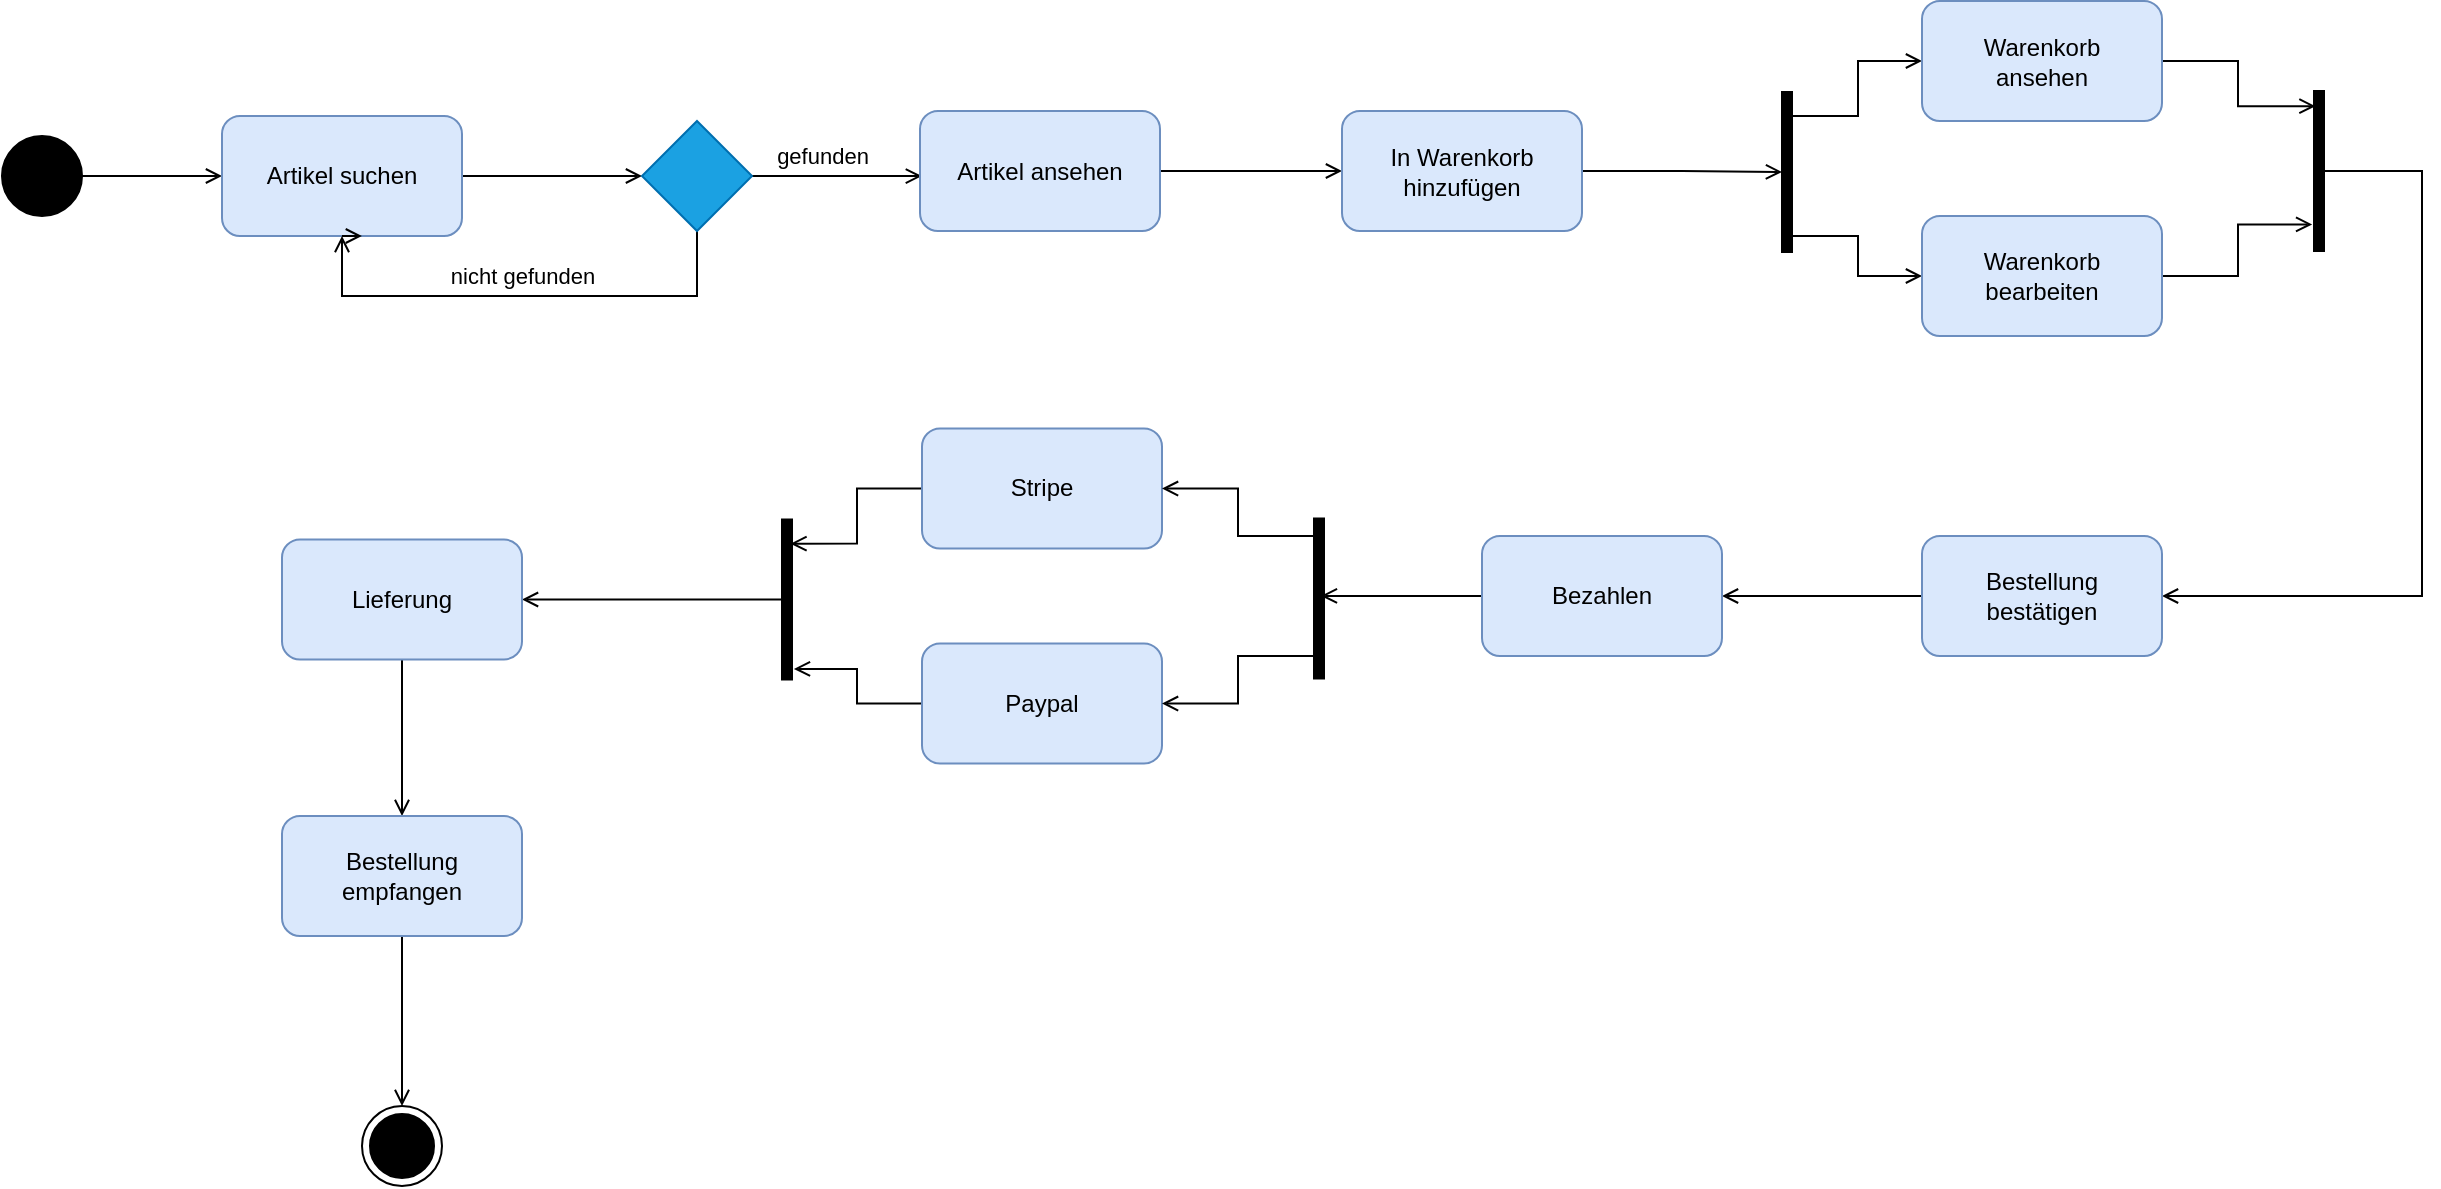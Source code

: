 <mxfile version="20.5.3" type="github">
  <diagram id="1q3_k4V6CMHZUxLrIOaK" name="Seite-1">
    <mxGraphModel dx="1395" dy="902" grid="1" gridSize="10" guides="1" tooltips="1" connect="1" arrows="1" fold="1" page="1" pageScale="1" pageWidth="827" pageHeight="1169" math="0" shadow="0">
      <root>
        <mxCell id="0" />
        <mxCell id="1" parent="0" />
        <mxCell id="zQX1qfxyzey8rodrLEZY-3" style="edgeStyle=orthogonalEdgeStyle;rounded=0;orthogonalLoop=1;jettySize=auto;html=1;entryX=0;entryY=0.5;entryDx=0;entryDy=0;endArrow=open;endFill=0;" edge="1" parent="1" source="zQX1qfxyzey8rodrLEZY-1" target="zQX1qfxyzey8rodrLEZY-2">
          <mxGeometry relative="1" as="geometry" />
        </mxCell>
        <mxCell id="zQX1qfxyzey8rodrLEZY-1" value="" style="ellipse;fillColor=strokeColor;" vertex="1" parent="1">
          <mxGeometry x="80" y="80" width="40" height="40" as="geometry" />
        </mxCell>
        <mxCell id="zQX1qfxyzey8rodrLEZY-6" style="edgeStyle=orthogonalEdgeStyle;rounded=0;orthogonalLoop=1;jettySize=auto;html=1;entryX=0;entryY=0.5;entryDx=0;entryDy=0;endArrow=open;endFill=0;" edge="1" parent="1" source="zQX1qfxyzey8rodrLEZY-2" target="zQX1qfxyzey8rodrLEZY-5">
          <mxGeometry relative="1" as="geometry" />
        </mxCell>
        <mxCell id="zQX1qfxyzey8rodrLEZY-2" value="Artikel suchen" style="rounded=1;whiteSpace=wrap;html=1;fillColor=#dae8fc;strokeColor=#6c8ebf;" vertex="1" parent="1">
          <mxGeometry x="190" y="70" width="120" height="60" as="geometry" />
        </mxCell>
        <mxCell id="zQX1qfxyzey8rodrLEZY-4" style="edgeStyle=orthogonalEdgeStyle;rounded=0;orthogonalLoop=1;jettySize=auto;html=1;exitX=0.5;exitY=1;exitDx=0;exitDy=0;entryX=0.583;entryY=1;entryDx=0;entryDy=0;entryPerimeter=0;endArrow=open;endFill=0;" edge="1" parent="1" source="zQX1qfxyzey8rodrLEZY-2" target="zQX1qfxyzey8rodrLEZY-2">
          <mxGeometry relative="1" as="geometry" />
        </mxCell>
        <mxCell id="zQX1qfxyzey8rodrLEZY-7" value="nicht gefunden" style="edgeStyle=orthogonalEdgeStyle;rounded=0;orthogonalLoop=1;jettySize=auto;html=1;entryX=0.5;entryY=1;entryDx=0;entryDy=0;endArrow=open;endFill=0;" edge="1" parent="1" source="zQX1qfxyzey8rodrLEZY-5" target="zQX1qfxyzey8rodrLEZY-2">
          <mxGeometry y="-10" relative="1" as="geometry">
            <Array as="points">
              <mxPoint x="428" y="160" />
              <mxPoint x="250" y="160" />
            </Array>
            <mxPoint as="offset" />
          </mxGeometry>
        </mxCell>
        <mxCell id="zQX1qfxyzey8rodrLEZY-11" style="edgeStyle=orthogonalEdgeStyle;rounded=0;orthogonalLoop=1;jettySize=auto;html=1;entryX=0.008;entryY=0.542;entryDx=0;entryDy=0;entryPerimeter=0;endArrow=open;endFill=0;" edge="1" parent="1" source="zQX1qfxyzey8rodrLEZY-5" target="zQX1qfxyzey8rodrLEZY-8">
          <mxGeometry relative="1" as="geometry" />
        </mxCell>
        <mxCell id="zQX1qfxyzey8rodrLEZY-12" value="gefunden" style="edgeLabel;html=1;align=center;verticalAlign=middle;resizable=0;points=[];" vertex="1" connectable="0" parent="zQX1qfxyzey8rodrLEZY-11">
          <mxGeometry x="-0.374" y="-1" relative="1" as="geometry">
            <mxPoint x="8" y="-11" as="offset" />
          </mxGeometry>
        </mxCell>
        <mxCell id="zQX1qfxyzey8rodrLEZY-5" value="" style="rhombus;whiteSpace=wrap;html=1;fillColor=#1ba1e2;fontColor=#ffffff;strokeColor=#006EAF;" vertex="1" parent="1">
          <mxGeometry x="400" y="72.5" width="55" height="55" as="geometry" />
        </mxCell>
        <mxCell id="zQX1qfxyzey8rodrLEZY-14" style="edgeStyle=orthogonalEdgeStyle;rounded=0;orthogonalLoop=1;jettySize=auto;html=1;entryX=0;entryY=0.5;entryDx=0;entryDy=0;endArrow=open;endFill=0;" edge="1" parent="1" source="zQX1qfxyzey8rodrLEZY-8" target="zQX1qfxyzey8rodrLEZY-13">
          <mxGeometry relative="1" as="geometry" />
        </mxCell>
        <mxCell id="zQX1qfxyzey8rodrLEZY-8" value="Artikel ansehen" style="rounded=1;whiteSpace=wrap;html=1;fillColor=#dae8fc;strokeColor=#6c8ebf;" vertex="1" parent="1">
          <mxGeometry x="539" y="67.5" width="120" height="60" as="geometry" />
        </mxCell>
        <mxCell id="zQX1qfxyzey8rodrLEZY-16" style="edgeStyle=orthogonalEdgeStyle;rounded=0;orthogonalLoop=1;jettySize=auto;html=1;endArrow=open;endFill=0;" edge="1" parent="1" source="zQX1qfxyzey8rodrLEZY-13" target="zQX1qfxyzey8rodrLEZY-15">
          <mxGeometry relative="1" as="geometry" />
        </mxCell>
        <mxCell id="zQX1qfxyzey8rodrLEZY-13" value="In Warenkorb&lt;br&gt;hinzufügen" style="rounded=1;whiteSpace=wrap;html=1;fillColor=#dae8fc;strokeColor=#6c8ebf;" vertex="1" parent="1">
          <mxGeometry x="750" y="67.5" width="120" height="60" as="geometry" />
        </mxCell>
        <mxCell id="zQX1qfxyzey8rodrLEZY-19" style="edgeStyle=orthogonalEdgeStyle;rounded=0;orthogonalLoop=1;jettySize=auto;html=1;endArrow=open;endFill=0;" edge="1" parent="1" source="zQX1qfxyzey8rodrLEZY-15" target="zQX1qfxyzey8rodrLEZY-18">
          <mxGeometry relative="1" as="geometry">
            <Array as="points">
              <mxPoint x="1008" y="130" />
              <mxPoint x="1008" y="150" />
            </Array>
          </mxGeometry>
        </mxCell>
        <mxCell id="zQX1qfxyzey8rodrLEZY-20" style="edgeStyle=orthogonalEdgeStyle;rounded=0;orthogonalLoop=1;jettySize=auto;html=1;entryX=0;entryY=0.5;entryDx=0;entryDy=0;endArrow=open;endFill=0;" edge="1" parent="1" source="zQX1qfxyzey8rodrLEZY-15" target="zQX1qfxyzey8rodrLEZY-17">
          <mxGeometry relative="1" as="geometry">
            <Array as="points">
              <mxPoint x="1008" y="70" />
              <mxPoint x="1008" y="43" />
            </Array>
          </mxGeometry>
        </mxCell>
        <mxCell id="zQX1qfxyzey8rodrLEZY-15" value="" style="html=1;points=[];perimeter=orthogonalPerimeter;fillColor=strokeColor;" vertex="1" parent="1">
          <mxGeometry x="970" y="58" width="5" height="80" as="geometry" />
        </mxCell>
        <mxCell id="zQX1qfxyzey8rodrLEZY-22" style="edgeStyle=orthogonalEdgeStyle;rounded=0;orthogonalLoop=1;jettySize=auto;html=1;entryX=0.15;entryY=0.095;entryDx=0;entryDy=0;entryPerimeter=0;endArrow=open;endFill=0;" edge="1" parent="1" source="zQX1qfxyzey8rodrLEZY-17" target="zQX1qfxyzey8rodrLEZY-21">
          <mxGeometry relative="1" as="geometry" />
        </mxCell>
        <mxCell id="zQX1qfxyzey8rodrLEZY-17" value="Warenkorb&lt;br&gt;ansehen" style="rounded=1;whiteSpace=wrap;html=1;fillColor=#dae8fc;strokeColor=#6c8ebf;" vertex="1" parent="1">
          <mxGeometry x="1040" y="12.5" width="120" height="60" as="geometry" />
        </mxCell>
        <mxCell id="zQX1qfxyzey8rodrLEZY-23" style="edgeStyle=orthogonalEdgeStyle;rounded=0;orthogonalLoop=1;jettySize=auto;html=1;entryX=-0.183;entryY=0.834;entryDx=0;entryDy=0;entryPerimeter=0;endArrow=open;endFill=0;" edge="1" parent="1" source="zQX1qfxyzey8rodrLEZY-18" target="zQX1qfxyzey8rodrLEZY-21">
          <mxGeometry relative="1" as="geometry" />
        </mxCell>
        <mxCell id="zQX1qfxyzey8rodrLEZY-18" value="Warenkorb&lt;br&gt;bearbeiten" style="rounded=1;whiteSpace=wrap;html=1;fillColor=#dae8fc;strokeColor=#6c8ebf;" vertex="1" parent="1">
          <mxGeometry x="1040" y="120" width="120" height="60" as="geometry" />
        </mxCell>
        <mxCell id="zQX1qfxyzey8rodrLEZY-26" style="edgeStyle=orthogonalEdgeStyle;rounded=0;orthogonalLoop=1;jettySize=auto;html=1;entryX=1;entryY=0.5;entryDx=0;entryDy=0;endArrow=open;endFill=0;" edge="1" parent="1" source="zQX1qfxyzey8rodrLEZY-21" target="zQX1qfxyzey8rodrLEZY-25">
          <mxGeometry relative="1" as="geometry">
            <Array as="points">
              <mxPoint x="1290" y="98" />
              <mxPoint x="1290" y="310" />
            </Array>
          </mxGeometry>
        </mxCell>
        <mxCell id="zQX1qfxyzey8rodrLEZY-21" value="" style="html=1;points=[];perimeter=orthogonalPerimeter;fillColor=strokeColor;" vertex="1" parent="1">
          <mxGeometry x="1236" y="57.5" width="5" height="80" as="geometry" />
        </mxCell>
        <mxCell id="zQX1qfxyzey8rodrLEZY-28" style="edgeStyle=orthogonalEdgeStyle;rounded=0;orthogonalLoop=1;jettySize=auto;html=1;entryX=1;entryY=0.5;entryDx=0;entryDy=0;endArrow=open;endFill=0;" edge="1" parent="1" source="zQX1qfxyzey8rodrLEZY-25" target="zQX1qfxyzey8rodrLEZY-27">
          <mxGeometry relative="1" as="geometry" />
        </mxCell>
        <mxCell id="zQX1qfxyzey8rodrLEZY-25" value="Bestellung&lt;br&gt;bestätigen" style="rounded=1;whiteSpace=wrap;html=1;fillColor=#dae8fc;strokeColor=#6c8ebf;" vertex="1" parent="1">
          <mxGeometry x="1040" y="280" width="120" height="60" as="geometry" />
        </mxCell>
        <mxCell id="zQX1qfxyzey8rodrLEZY-46" style="edgeStyle=orthogonalEdgeStyle;rounded=0;orthogonalLoop=1;jettySize=auto;html=1;entryX=0.687;entryY=0.484;entryDx=0;entryDy=0;entryPerimeter=0;endArrow=open;endFill=0;" edge="1" parent="1" source="zQX1qfxyzey8rodrLEZY-27" target="zQX1qfxyzey8rodrLEZY-43">
          <mxGeometry relative="1" as="geometry" />
        </mxCell>
        <mxCell id="zQX1qfxyzey8rodrLEZY-27" value="Bezahlen" style="rounded=1;whiteSpace=wrap;html=1;fillColor=#dae8fc;strokeColor=#6c8ebf;" vertex="1" parent="1">
          <mxGeometry x="820" y="280" width="120" height="60" as="geometry" />
        </mxCell>
        <mxCell id="zQX1qfxyzey8rodrLEZY-50" style="edgeStyle=orthogonalEdgeStyle;rounded=0;orthogonalLoop=1;jettySize=auto;html=1;entryX=1;entryY=0.5;entryDx=0;entryDy=0;endArrow=open;endFill=0;" edge="1" parent="1" source="zQX1qfxyzey8rodrLEZY-38" target="zQX1qfxyzey8rodrLEZY-49">
          <mxGeometry relative="1" as="geometry" />
        </mxCell>
        <mxCell id="zQX1qfxyzey8rodrLEZY-38" value="" style="html=1;points=[];perimeter=orthogonalPerimeter;fillColor=strokeColor;" vertex="1" parent="1">
          <mxGeometry x="470" y="271.75" width="5" height="80" as="geometry" />
        </mxCell>
        <mxCell id="zQX1qfxyzey8rodrLEZY-47" style="edgeStyle=orthogonalEdgeStyle;rounded=0;orthogonalLoop=1;jettySize=auto;html=1;entryX=0.843;entryY=0.151;entryDx=0;entryDy=0;entryPerimeter=0;endArrow=open;endFill=0;" edge="1" parent="1" source="zQX1qfxyzey8rodrLEZY-40" target="zQX1qfxyzey8rodrLEZY-38">
          <mxGeometry relative="1" as="geometry" />
        </mxCell>
        <mxCell id="zQX1qfxyzey8rodrLEZY-40" value="Stripe" style="rounded=1;whiteSpace=wrap;html=1;fillColor=#dae8fc;strokeColor=#6c8ebf;" vertex="1" parent="1">
          <mxGeometry x="540" y="226.25" width="120" height="60" as="geometry" />
        </mxCell>
        <mxCell id="zQX1qfxyzey8rodrLEZY-48" style="edgeStyle=orthogonalEdgeStyle;rounded=0;orthogonalLoop=1;jettySize=auto;html=1;entryX=1.191;entryY=0.934;entryDx=0;entryDy=0;entryPerimeter=0;endArrow=open;endFill=0;" edge="1" parent="1" source="zQX1qfxyzey8rodrLEZY-42" target="zQX1qfxyzey8rodrLEZY-38">
          <mxGeometry relative="1" as="geometry" />
        </mxCell>
        <mxCell id="zQX1qfxyzey8rodrLEZY-42" value="Paypal" style="rounded=1;whiteSpace=wrap;html=1;fillColor=#dae8fc;strokeColor=#6c8ebf;" vertex="1" parent="1">
          <mxGeometry x="540" y="333.75" width="120" height="60" as="geometry" />
        </mxCell>
        <mxCell id="zQX1qfxyzey8rodrLEZY-44" style="edgeStyle=orthogonalEdgeStyle;rounded=0;orthogonalLoop=1;jettySize=auto;html=1;entryX=1;entryY=0.5;entryDx=0;entryDy=0;endArrow=open;endFill=0;" edge="1" parent="1" source="zQX1qfxyzey8rodrLEZY-43" target="zQX1qfxyzey8rodrLEZY-40">
          <mxGeometry relative="1" as="geometry">
            <Array as="points">
              <mxPoint x="698" y="280" />
              <mxPoint x="698" y="256" />
            </Array>
          </mxGeometry>
        </mxCell>
        <mxCell id="zQX1qfxyzey8rodrLEZY-45" style="edgeStyle=orthogonalEdgeStyle;rounded=0;orthogonalLoop=1;jettySize=auto;html=1;entryX=1;entryY=0.5;entryDx=0;entryDy=0;endArrow=open;endFill=0;" edge="1" parent="1" source="zQX1qfxyzey8rodrLEZY-43" target="zQX1qfxyzey8rodrLEZY-42">
          <mxGeometry relative="1" as="geometry">
            <Array as="points">
              <mxPoint x="698" y="340" />
              <mxPoint x="698" y="364" />
            </Array>
          </mxGeometry>
        </mxCell>
        <mxCell id="zQX1qfxyzey8rodrLEZY-43" value="" style="html=1;points=[];perimeter=orthogonalPerimeter;fillColor=strokeColor;" vertex="1" parent="1">
          <mxGeometry x="736" y="271.25" width="5" height="80" as="geometry" />
        </mxCell>
        <mxCell id="zQX1qfxyzey8rodrLEZY-52" style="edgeStyle=orthogonalEdgeStyle;rounded=0;orthogonalLoop=1;jettySize=auto;html=1;entryX=0.5;entryY=0;entryDx=0;entryDy=0;endArrow=open;endFill=0;" edge="1" parent="1" source="zQX1qfxyzey8rodrLEZY-49" target="zQX1qfxyzey8rodrLEZY-51">
          <mxGeometry relative="1" as="geometry" />
        </mxCell>
        <mxCell id="zQX1qfxyzey8rodrLEZY-49" value="Lieferung" style="rounded=1;whiteSpace=wrap;html=1;fillColor=#dae8fc;strokeColor=#6c8ebf;" vertex="1" parent="1">
          <mxGeometry x="220" y="281.75" width="120" height="60" as="geometry" />
        </mxCell>
        <mxCell id="zQX1qfxyzey8rodrLEZY-54" style="edgeStyle=orthogonalEdgeStyle;rounded=0;orthogonalLoop=1;jettySize=auto;html=1;entryX=0.5;entryY=0;entryDx=0;entryDy=0;endArrow=open;endFill=0;" edge="1" parent="1" source="zQX1qfxyzey8rodrLEZY-51" target="zQX1qfxyzey8rodrLEZY-53">
          <mxGeometry relative="1" as="geometry" />
        </mxCell>
        <mxCell id="zQX1qfxyzey8rodrLEZY-51" value="Bestellung&lt;br&gt;empfangen" style="rounded=1;whiteSpace=wrap;html=1;fillColor=#dae8fc;strokeColor=#6c8ebf;" vertex="1" parent="1">
          <mxGeometry x="220" y="420" width="120" height="60" as="geometry" />
        </mxCell>
        <mxCell id="zQX1qfxyzey8rodrLEZY-53" value="" style="ellipse;html=1;shape=endState;fillColor=strokeColor;" vertex="1" parent="1">
          <mxGeometry x="260" y="565" width="40" height="40" as="geometry" />
        </mxCell>
      </root>
    </mxGraphModel>
  </diagram>
</mxfile>
